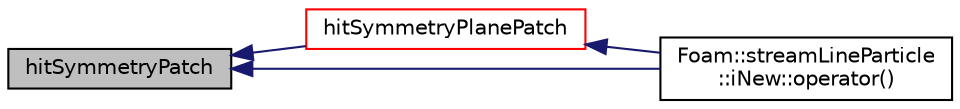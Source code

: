 digraph "hitSymmetryPatch"
{
  bgcolor="transparent";
  edge [fontname="Helvetica",fontsize="10",labelfontname="Helvetica",labelfontsize="10"];
  node [fontname="Helvetica",fontsize="10",shape=record];
  rankdir="LR";
  Node156 [label="hitSymmetryPatch",height=0.2,width=0.4,color="black", fillcolor="grey75", style="filled", fontcolor="black"];
  Node156 -> Node157 [dir="back",color="midnightblue",fontsize="10",style="solid",fontname="Helvetica"];
  Node157 [label="hitSymmetryPlanePatch",height=0.2,width=0.4,color="red",URL="$a24277.html#a1662f39340584699bf43b05eac1dbe55",tooltip="Overridable function to handle the particle hitting a. "];
  Node157 -> Node163 [dir="back",color="midnightblue",fontsize="10",style="solid",fontname="Helvetica"];
  Node163 [label="Foam::streamLineParticle\l::iNew::operator()",height=0.2,width=0.4,color="black",URL="$a24285.html#acd63a3abfe79adcabffffd5c51b01ac4"];
  Node156 -> Node163 [dir="back",color="midnightblue",fontsize="10",style="solid",fontname="Helvetica"];
}
